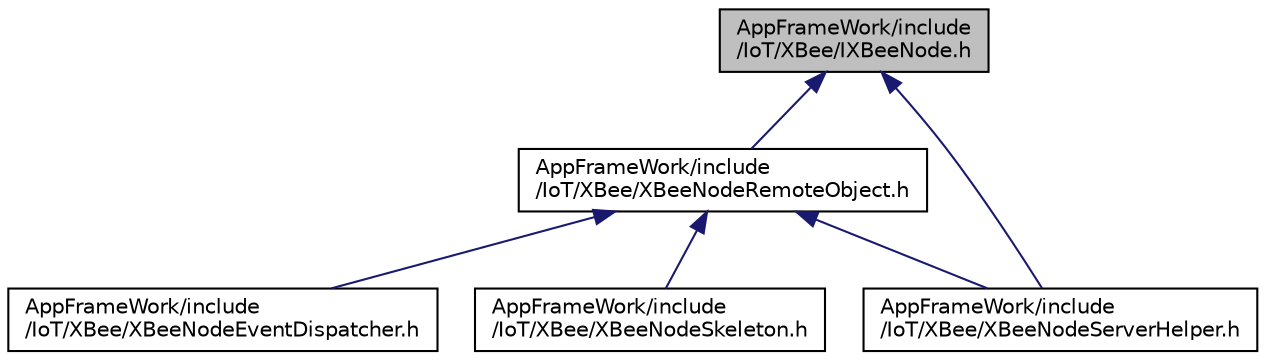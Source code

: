 digraph "AppFrameWork/include/IoT/XBee/IXBeeNode.h"
{
 // LATEX_PDF_SIZE
  edge [fontname="Helvetica",fontsize="10",labelfontname="Helvetica",labelfontsize="10"];
  node [fontname="Helvetica",fontsize="10",shape=record];
  Node1 [label="AppFrameWork/include\l/IoT/XBee/IXBeeNode.h",height=0.2,width=0.4,color="black", fillcolor="grey75", style="filled", fontcolor="black",tooltip=" "];
  Node1 -> Node2 [dir="back",color="midnightblue",fontsize="10",style="solid",fontname="Helvetica"];
  Node2 [label="AppFrameWork/include\l/IoT/XBee/XBeeNodeRemoteObject.h",height=0.2,width=0.4,color="black", fillcolor="white", style="filled",URL="$XBeeNodeRemoteObject_8h.html",tooltip=" "];
  Node2 -> Node3 [dir="back",color="midnightblue",fontsize="10",style="solid",fontname="Helvetica"];
  Node3 [label="AppFrameWork/include\l/IoT/XBee/XBeeNodeEventDispatcher.h",height=0.2,width=0.4,color="black", fillcolor="white", style="filled",URL="$XBeeNodeEventDispatcher_8h.html",tooltip=" "];
  Node2 -> Node4 [dir="back",color="midnightblue",fontsize="10",style="solid",fontname="Helvetica"];
  Node4 [label="AppFrameWork/include\l/IoT/XBee/XBeeNodeServerHelper.h",height=0.2,width=0.4,color="black", fillcolor="white", style="filled",URL="$XBeeNodeServerHelper_8h.html",tooltip=" "];
  Node2 -> Node5 [dir="back",color="midnightblue",fontsize="10",style="solid",fontname="Helvetica"];
  Node5 [label="AppFrameWork/include\l/IoT/XBee/XBeeNodeSkeleton.h",height=0.2,width=0.4,color="black", fillcolor="white", style="filled",URL="$XBeeNodeSkeleton_8h.html",tooltip=" "];
  Node1 -> Node4 [dir="back",color="midnightblue",fontsize="10",style="solid",fontname="Helvetica"];
}
